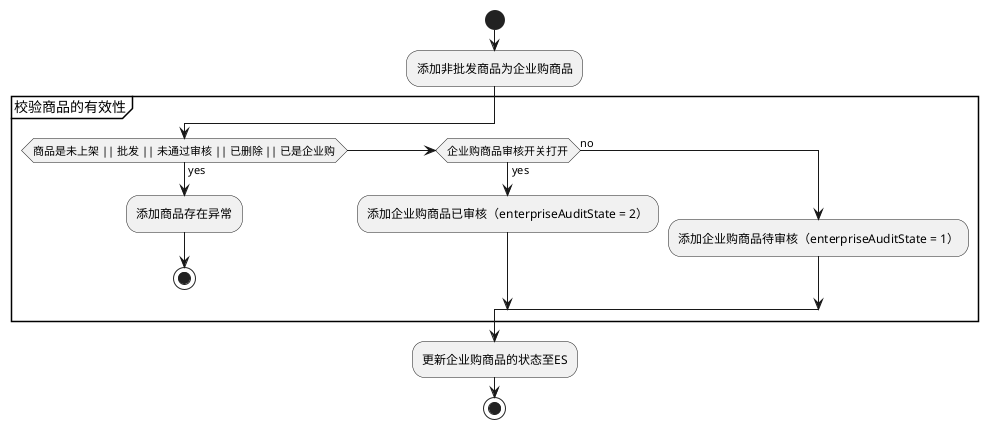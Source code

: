 @startuml
start
:添加非批发商品为企业购商品;
partition 校验商品的有效性 {
    if(商品是未上架 || 批发 || 未通过审核 || 已删除 || 已是企业购) then(yes)
     :添加商品存在异常;
     stop
    elseif(企业购商品审核开关打开) then(yes)
     :添加企业购商品已审核（enterpriseAuditState = 2）;
    else(no)
     :添加企业购商品待审核（enterpriseAuditState = 1）;
    endif
}
:更新企业购商品的状态至ES;
stop
@enduml